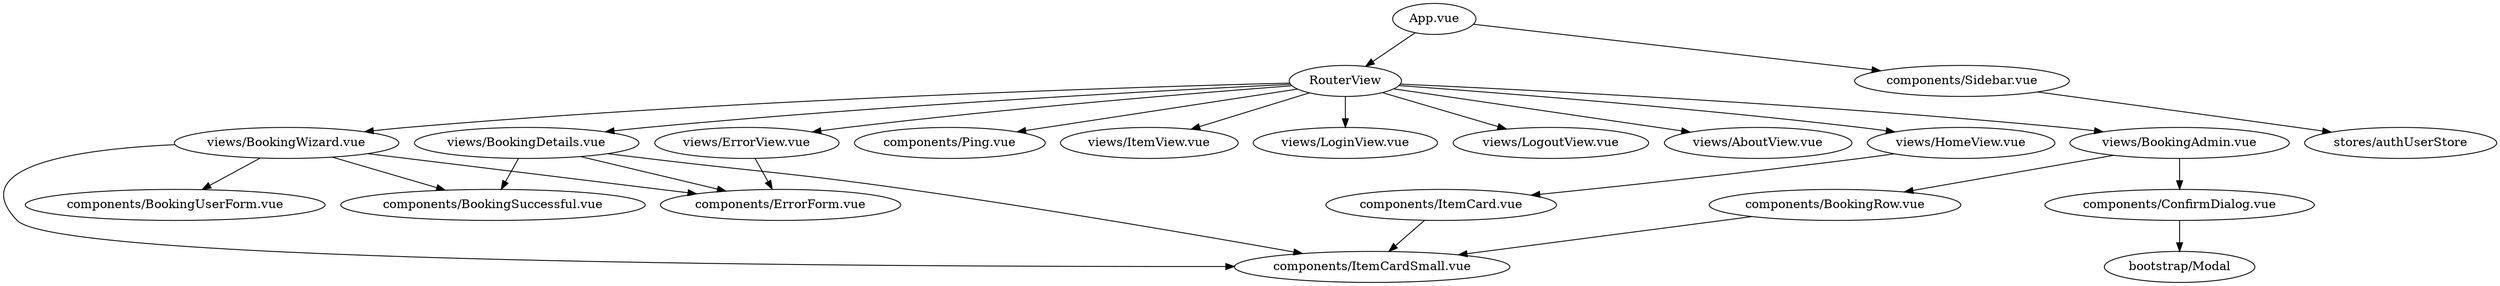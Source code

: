 digraph G {
"views/HomeView.vue" -> "components/ItemCard.vue"
"views/BookingAdmin.vue" -> "components/ConfirmDialog.vue"
"views/BookingAdmin.vue" -> "components/BookingRow.vue"
"views/BookingWizard.vue" -> "components/BookingUserForm.vue"
"views/BookingWizard.vue" -> "components/ItemCardSmall.vue"
"views/BookingWizard.vue" -> "components/BookingSuccessful.vue"
"views/BookingWizard.vue" -> "components/ErrorForm.vue"
"views/BookingDetails.vue" -> "components/ItemCardSmall.vue"
"views/BookingDetails.vue" -> "components/BookingSuccessful.vue"
"views/BookingDetails.vue" -> "components/ErrorForm.vue"
"views/ErrorView.vue" -> "components/ErrorForm.vue"
"components/Sidebar.vue" -> "stores/authUserStore"
"components/ItemCard.vue" -> "components/ItemCardSmall.vue"
"components/ConfirmDialog.vue" -> "bootstrap/Modal"
"components/BookingRow.vue" -> "components/ItemCardSmall.vue"
"App.vue" -> "components/Sidebar.vue"
"App.vue" -> "RouterView"
"RouterView" -> "components/Ping.vue"
"RouterView" -> "views/ItemView.vue"
"RouterView" -> "views/HomeView.vue"
"RouterView" -> "views/BookingWizard.vue"
"RouterView" -> "views/LoginView.vue"
"RouterView" -> "views/LogoutView.vue"
"RouterView" -> "views/BookingAdmin.vue"
"RouterView" -> "views/AboutView.vue"
"RouterView" -> "views/ErrorView.vue"
"RouterView" -> "views/BookingDetails.vue"

}
